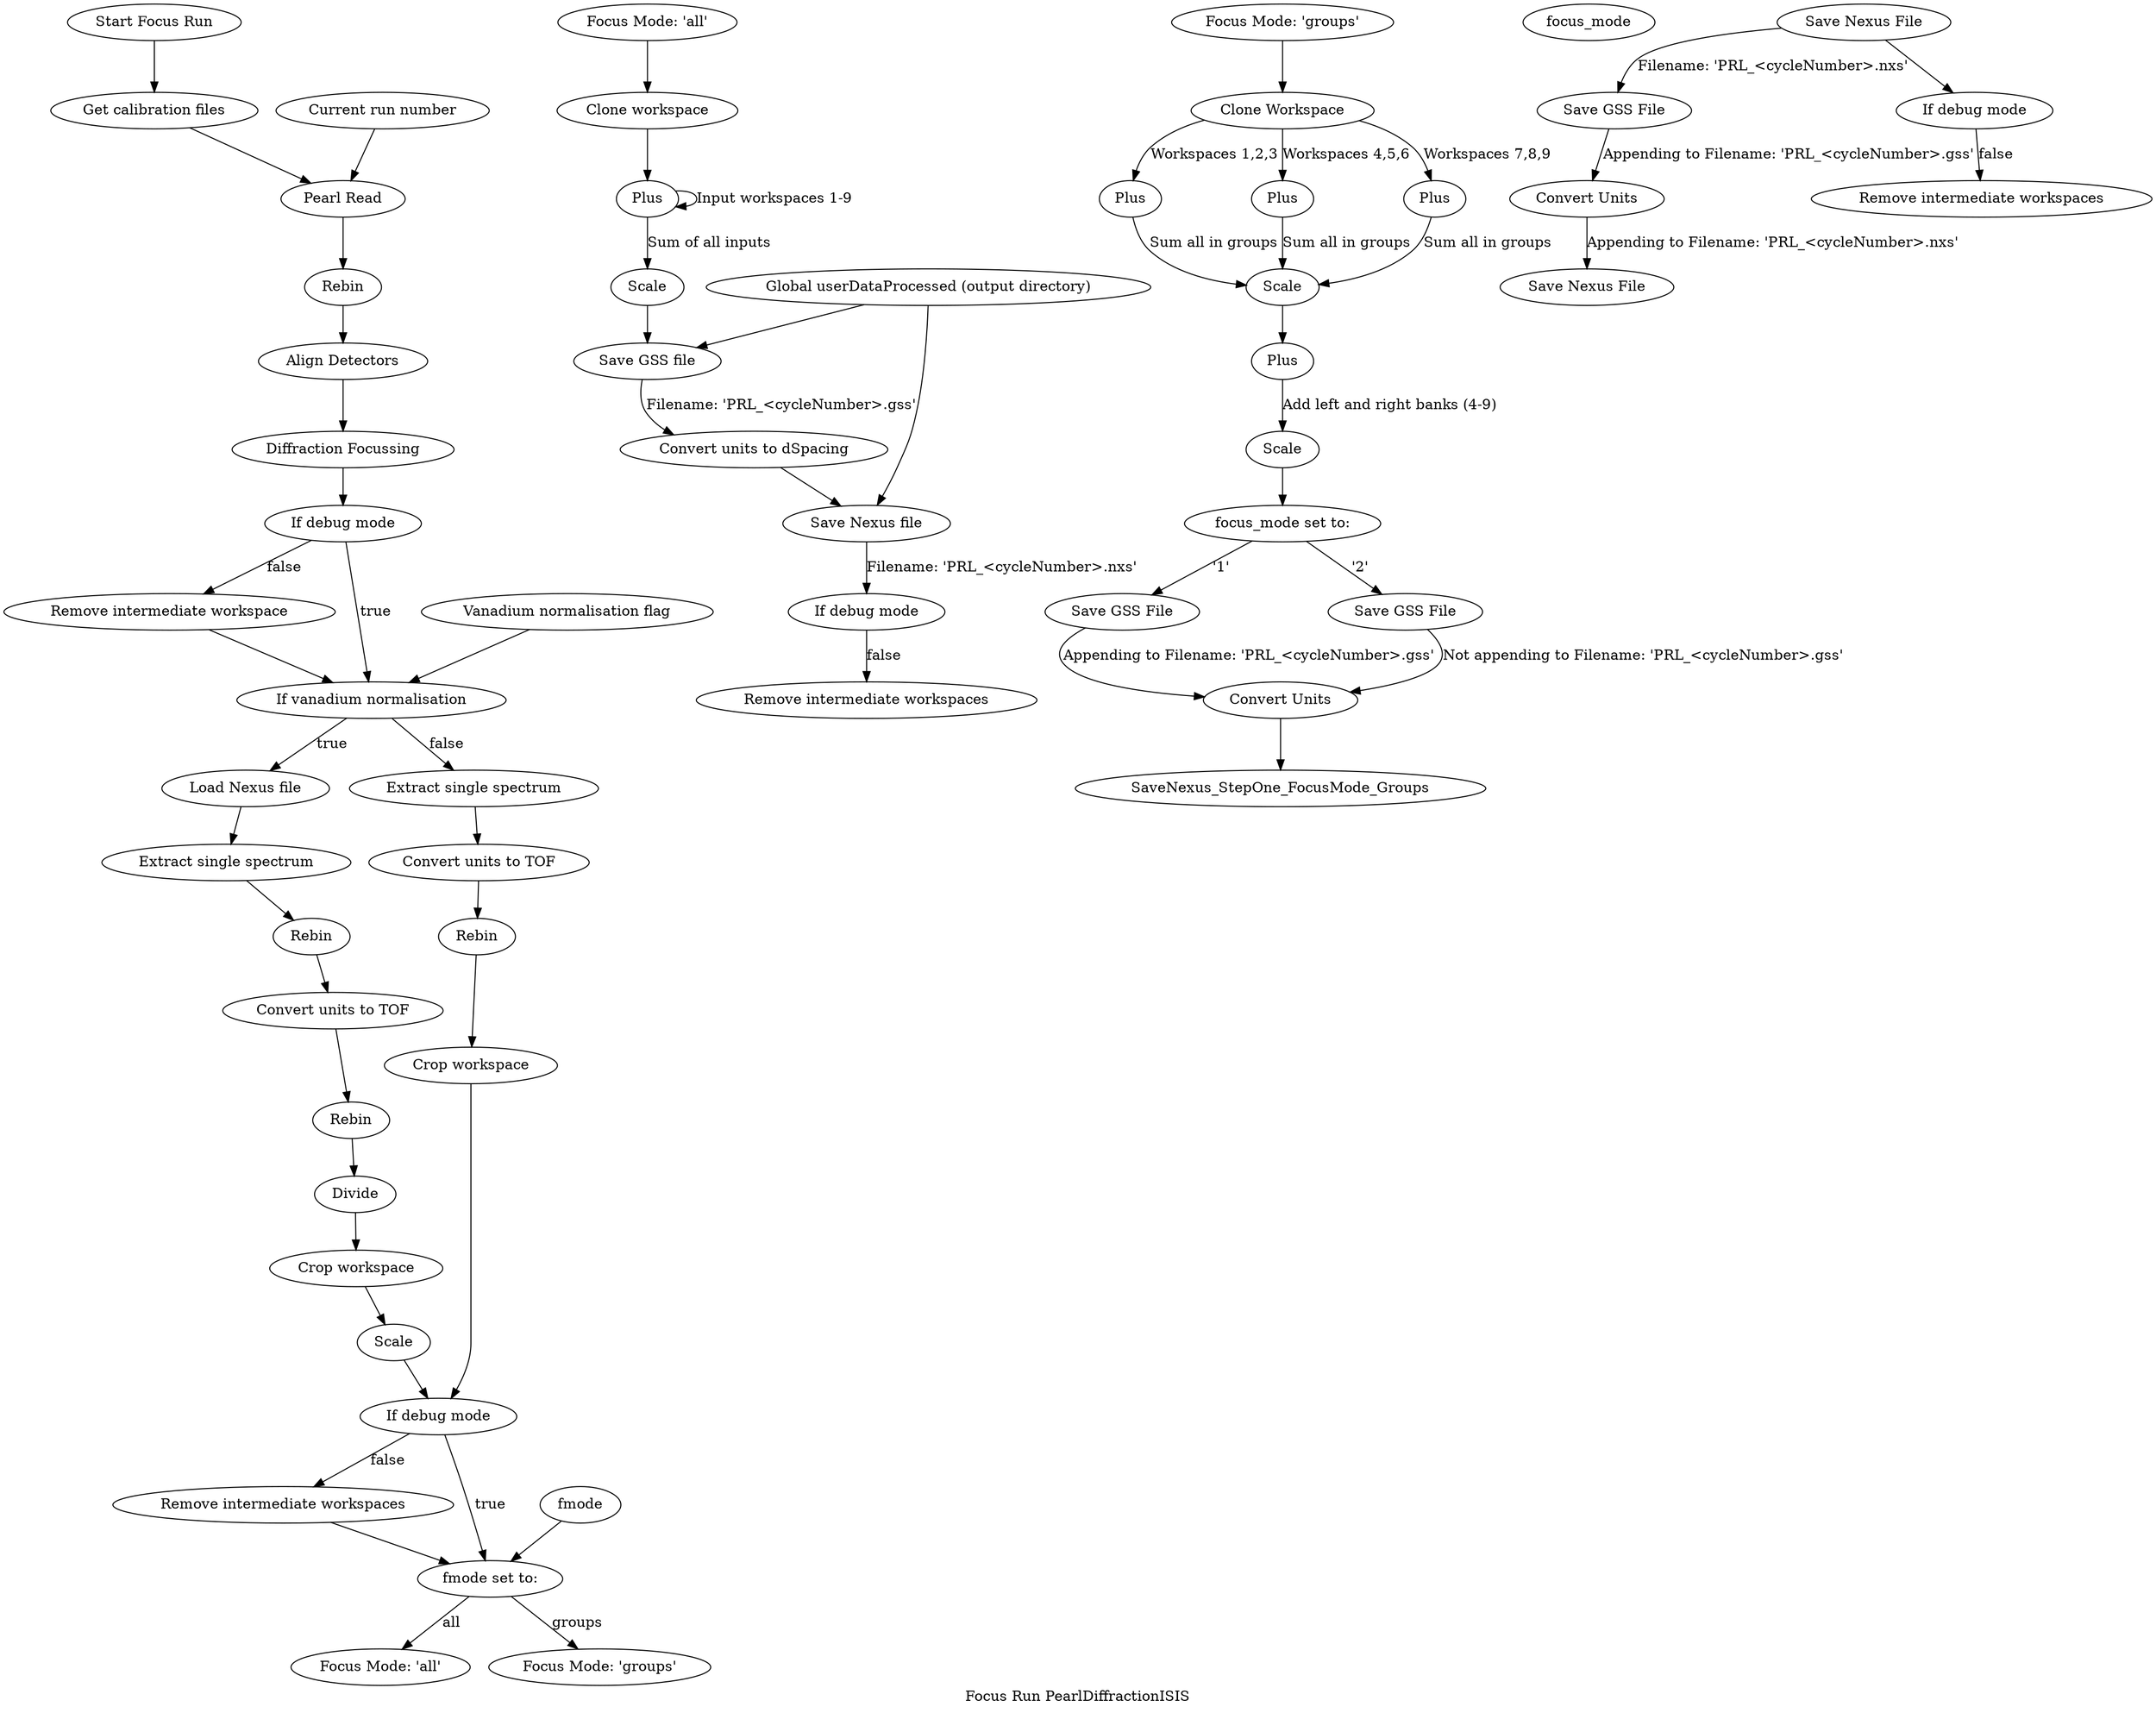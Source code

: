 digraph PearlDiffractionISIS {
    label="Focus Run PearlDiffractionISIS"
    //$global_style
    
    // Global prefix: Focus_run_
    
    Focus_run_start             [label="Start Focus Run"]
    Focus_run_start_FocusModeAll    [label="Focus Mode: 'all'"]
    Focus_run_start_FocusModeGroups [label="Focus Mode: 'groups'"]
    
    subgraph params {
    //$param_style
    
    Focus_run_param_current_run_number  [label="Current run number"]
    Focus_run_param_vanadium_norm       [label="Vanadium normalisation flag"]
    Focus_run_param_f_mode              [label="fmode"]
    
    Focus_run_param_focus_mode          [label="focus_mode"]
    
    // Global output directory
    Focus_run_param_userDataProcessed_FocusModeAll   [label="Global userDataProcessed (output directory)"]
    
    } // End of params
    
    subgraph processes {
    //$process_style

    // Read steps - suffix:read
    Focus_run_get_calib_files_read      [label="Get calibration files"]
    Focus_run_read                      [label="Pearl Read"]
    
    Focus_run_process_FocusModeAll      [label="Focus Mode: 'all'"]
    Focus_run_process_FocusModeGroups   [label="Focus Mode: 'groups'"]
    
    
    } //End of processes
    
    subgraph algorithms {
    //$algorithm_style
    
    // Read steps - suffix:read
    AlignDetectors_read                 [label="Align Detectors"]
    DiffractionFocusing_read            [label="Diffraction Focussing"]
    Rebin_read                          [label="Rebin"]
    Remove_temp_workspace_read          [label="Remove intermediate workspace"]
    
    
    //Vanadium calibration steps if true - Suffix:VanCalibTrue
    LoadNexus_VanCalibTrue              [label="Load Nexus file"]
    ExtractSingleSpectrum_VanCalibTrue  [label="Extract single spectrum"]
    Rebin_Step_One_VanCalibTrue         [label="Rebin"]
    ConvertUnits_TOF_VanCalibTrue       [label="Convert units to TOF"]
    Rebin_Step_Two_VanCalibTrue         [label="Rebin"]
    Divide_VanCalibTrue                 [label="Divide"]
    CropWorkspace_VanCalibTrue          [label="Crop workspace"]
    Scale_VanCalibTrue                  [label="Scale"]

    //Vanadium calibration steps if false - Suffix:VanCalibFalse
    ExtractSingleSpectrum_VanCalibFalse [label="Extract single spectrum"]
    ConvertUnits_TOF_VanCalibFalse      [label="Convert units to TOF"]
    Rebin_VanCalibFalse                 [label="Rebin"]
    CropWorkspace_VanCalibFalse         [label="Crop workspace"]
    
    //Vanadium calibration steps - Suffix: VanCalib
    Remove_temp_workspace_VanCalib      [label="Remove intermediate workspaces"]
    
    //Focus mode set to 'all' steps - Suffix: FocusModeAll
    CloneWorkspace_FocusModeAll         [label="Clone workspace"]
    Plus_FocusModeAll                   [label="Plus"]
    Scale_FocusModeAll                  [label="Scale"]
    SaveGSS_FocusModeAll                [label="Save GSS file"]
    ConvertUnits_dSpacing_FocusModeAll  [label="Convert units to dSpacing"]
    SaveNexus_FocusModeAll              [label="Save Nexus file"]
    Remove_temp_workspace_FocusModeAll  [label="Remove intermediate workspaces"]
    
    //Focus mode set to 'groups' steps - Suffix: FocusModeGroups
    CloneWorkspace_FocusModeGroups      [label="Clone Workspace"]
    Plus_StepOne_FocusModeGroups        [label="Plus"]
    Plus_StepTwo_FocusModeGroups        [label="Plus"]
    Plus_StepThree_FocusModeGroups      [label="Plus"]
    Plus_StepFour_FocusModeGroups       [label="Plus"]
    Scale_StepOne_FocusModeGroups       [label="Scale"]
    Scale_StepTwo_FocusModeGroups       [label="Scale"]
    SaveGSS_Mode1_FocusModeGroups       [label="Save GSS File"]
    SaveGSS_Mode2_FocusModeGroups       [label="Save GSS File"]
    ConvertUnits_FocusModeGroups        [label="Convert Units"]
    SaveNexus_FocusMode_Groups          [label="Save Nexus File"]
    SaveGSS_Range_FocusModeGroups       [label="Save GSS File"]
    ConvertUnits_PreSave_FocusModeGroups [label="Convert Units"]
    SaveNexus_Range_FocusModeGroups     [label="Save Nexus File"]
    Remove_temp_workspace_FocusModeGroups [label="Remove intermediate workspaces"]
    
    } //End of algorithms
    
    subgraph decisions {
    //$decision_style
    
    // Debug checks
    Focus_run_if_debug_mode_read        [label="If debug mode"]
    Focus_run_if_debug_mode_VanCalib    [label="If debug mode"]
    Focus_run_if_debug_mode_FocusModeAll    [label="If debug mode"]
    Focus_run_if_debug_mode_FocusModeGroups [label="If debug mode"]
    
    
    Focus_run_switch_f_mode             [label="fmode set to:"]
    Focus_run_if_van_norm               [label="If vanadium normalisation"]
    Focus_run_if_focus_mode             [label="focus_mode set to:"]
    
    } //End of decisions
    
    subgraph Focus_run_main_alg {
    
    // Read step - Suffix:read
    Focus_run_start                     -> Focus_run_get_calib_files_read
    Focus_run_get_calib_files_read      -> Focus_run_read
    Focus_run_param_current_run_number  -> Focus_run_read
    Focus_run_read                      -> Rebin_read
    Rebin_read                          -> AlignDetectors_read
    AlignDetectors_read                 -> DiffractionFocusing_read
    DiffractionFocusing_read            -> Focus_run_if_debug_mode_read
    
    // Debug mode is off:
    Focus_run_if_debug_mode_read        -> Remove_temp_workspace_read       [label="false"]
    Remove_temp_workspace_read          -> Focus_run_if_van_norm
    // Debug mode is on (ie. don't remove temp workspaces)
    Focus_run_if_debug_mode_read        -> Focus_run_if_van_norm            [label="true"]
    
    //Vanadium calibration steps if true - Suffix:VanCalibTrue
    Focus_run_param_vanadium_norm       -> Focus_run_if_van_norm
    // If we are using vanadium calibration
    Focus_run_if_van_norm               -> LoadNexus_VanCalibTrue           [label="true"]
    LoadNexus_VanCalibTrue              -> ExtractSingleSpectrum_VanCalibTrue
    ExtractSingleSpectrum_VanCalibTrue  -> Rebin_Step_One_VanCalibTrue
    Rebin_Step_One_VanCalibTrue         -> ConvertUnits_TOF_VanCalibTrue 
    ConvertUnits_TOF_VanCalibTrue       -> Rebin_Step_Two_VanCalibTrue
    Rebin_Step_Two_VanCalibTrue         -> Divide_VanCalibTrue
    Divide_VanCalibTrue                 -> CropWorkspace_VanCalibTrue
    CropWorkspace_VanCalibTrue          -> Scale_VanCalibTrue
    Scale_VanCalibTrue                  -> Focus_run_if_debug_mode_VanCalib

    //Vanadium calibration steps if false - Suffix:VanCalibFalse
    // If we are NOT using a vanadium calibration
    Focus_run_if_van_norm               -> ExtractSingleSpectrum_VanCalibFalse [label="false"]
    ExtractSingleSpectrum_VanCalibFalse -> ConvertUnits_TOF_VanCalibFalse
    ConvertUnits_TOF_VanCalibFalse      -> Rebin_VanCalibFalse
    Rebin_VanCalibFalse                 -> CropWorkspace_VanCalibFalse
    CropWorkspace_VanCalibFalse         -> Focus_run_if_debug_mode_VanCalib
    
    // Finished vanadium calibration - debug mode flag test
    // Debug mode is off:
    Focus_run_if_debug_mode_VanCalib    -> Remove_temp_workspace_VanCalib   [label="false"]
    Remove_temp_workspace_VanCalib      -> Focus_run_switch_f_mode
    // Debug mode is on (ie. don't remove temp workspaces)
    Focus_run_if_debug_mode_VanCalib    -> Focus_run_switch_f_mode          [label="true"]
    
    // Check the param to determine next behaviour 
    Focus_run_param_f_mode              -> Focus_run_switch_f_mode  
    Focus_run_switch_f_mode             -> Focus_run_process_FocusModeAll   [label="all"]
    Focus_run_switch_f_mode             -> Focus_run_process_FocusModeGroups [label="groups"]
    
    
    }
    
    
    
    subgraph Focus_run_FocusModeAll{
    //Focus mode set to 'all' steps - Suffix: FocusModeAll
    Focus_run_start_FocusModeAll        -> CloneWorkspace_FocusModeAll
    CloneWorkspace_FocusModeAll         -> Plus_FocusModeAll
    Plus_FocusModeAll                   -> Plus_FocusModeAll                [label="Input workspaces 1-9"]
    Plus_FocusModeAll                   -> Scale_FocusModeAll               [label="Sum of all inputs"]
    Scale_FocusModeAll                  -> SaveGSS_FocusModeAll
    Focus_run_param_userDataProcessed_FocusModeAll -> SaveGSS_FocusModeAll  
    SaveGSS_FocusModeAll                -> ConvertUnits_dSpacing_FocusModeAll   [label="Filename: 'PRL_<cycleNumber>.gss'"]
    ConvertUnits_dSpacing_FocusModeAll  -> SaveNexus_FocusModeAll
    Focus_run_param_userDataProcessed_FocusModeAll -> SaveNexus_FocusModeAll
    SaveNexus_FocusModeAll              -> Focus_run_if_debug_mode_FocusModeAll [label="Filename: 'PRL_<cycleNumber>.nxs'"]
    //Finally debug mode test
    // Debug mode is off:
    Focus_run_if_debug_mode_FocusModeAll -> Remove_temp_workspace_FocusModeAll  [label="false"] 
    
    }
    
    subgraph Focus_run_FocusModeGroups{
    //Focus mode set to 'groups' steps - Suffix: FocusModeGroups
    Focus_run_start_FocusModeGroups     -> CloneWorkspace_FocusModeGroups
    //First workspaces 0-2 - we will 1 based index as that's what Mantid will output 
    CloneWorkspace_FocusModeGroups      -> Plus_StepOne_FocusModeGroups     [label="Workspaces 1,2,3"]
    CloneWorkspace_FocusModeGroups      -> Plus_StepTwo_FocusModeGroups     [label="Workspaces 4,5,6"]
    CloneWorkspace_FocusModeGroups      -> Plus_StepThree_FocusModeGroups   [label="Workspaces 7,8,9"]
    Plus_StepOne_FocusModeGroups        -> Scale_StepOne_FocusModeGroups    [label="Sum all in groups"]
    Plus_StepTwo_FocusModeGroups        -> Scale_StepOne_FocusModeGroups    [label="Sum all in groups"]
    Plus_StepThree_FocusModeGroups      -> Scale_StepOne_FocusModeGroups    [label="Sum all in groups"]
    // Add left and right 90 degree bank modules
    Scale_StepOne_FocusModeGroups       -> Plus_StepFour_FocusModeGroups
    Plus_StepFour_FocusModeGroups       -> Scale_StepTwo_FocusModeGroups    [label="Add left and right banks (4-9)"]
    Scale_StepTwo_FocusModeGroups       -> Focus_run_if_focus_mode      
    // Focus_mode '1' saving:
    Focus_run_if_focus_mode             -> SaveGSS_Mode1_FocusModeGroups    [label="'1'"]
    SaveGSS_Mode1_FocusModeGroups       -> ConvertUnits_FocusModeGroups     [label="Appending to Filename: 'PRL_<cycleNumber>.gss'"]
    // Focus Mode '2' saving:
    Focus_run_if_focus_mode             -> SaveGSS_Mode2_FocusModeGroups    [label="'2'"]
    SaveGSS_Mode2_FocusModeGroups       -> ConvertUnits_FocusModeGroups     [label="Not appending to Filename: 'PRL_<cycleNumber>.gss'"]
    ConvertUnits_FocusModeGroups        -> SaveNexus_StepOne_FocusMode_Groups
    SaveNexus_FocusMode_Groups          -> SaveGSS_Range_FocusModeGroups    [label="Filename: 'PRL_<cycleNumber>.nxs'"]
    SaveGSS_Range_FocusModeGroups       -> ConvertUnits_PreSave_FocusModeGroups [label="Appending to Filename: 'PRL_<cycleNumber>.gss'"]
    ConvertUnits_PreSave_FocusModeGroups -> SaveNexus_Range_FocusModeGroups [label="Appending to Filename: 'PRL_<cycleNumber>.nxs'"]
    SaveNexus_FocusMode_Groups          -> Focus_run_if_debug_mode_FocusModeGroups
    //Finally debug mode test - Debug mode is off
    Focus_run_if_debug_mode_FocusModeGroups -> Remove_temp_workspace_FocusModeGroups   [label="false"]
    
    }
    
}